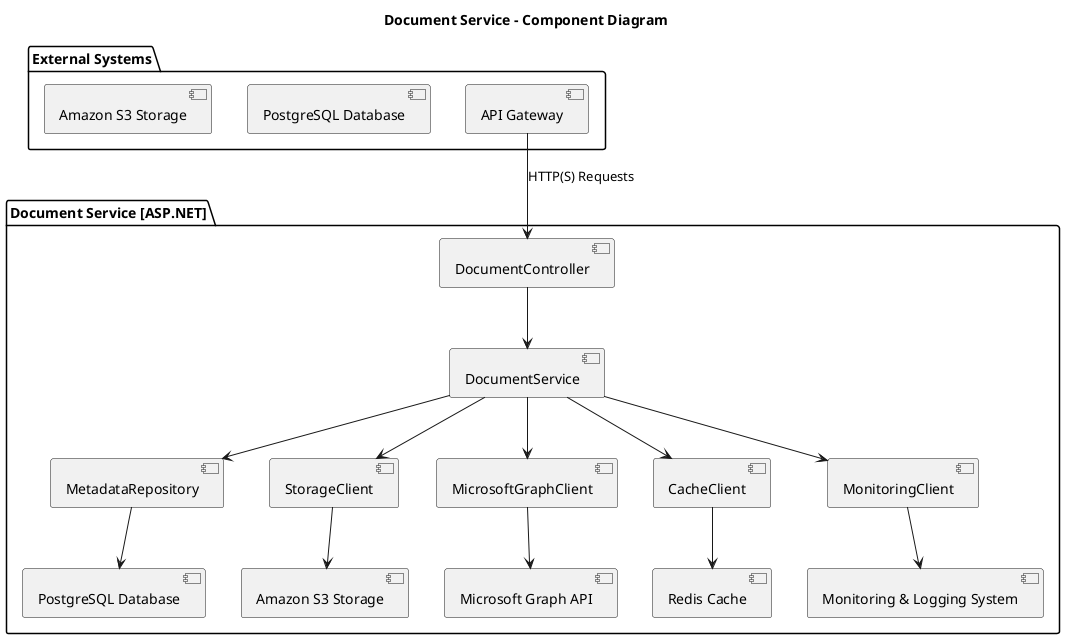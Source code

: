 @startuml
title Document Service - Component Diagram

package "Document Service [ASP.NET]" {

    [DocumentController] --> [DocumentService]

    [DocumentService] --> [MetadataRepository]
    [DocumentService] --> [StorageClient]
    [DocumentService] --> [MicrosoftGraphClient]
    [DocumentService] --> [CacheClient]
    [DocumentService] --> [MonitoringClient]

    [MetadataRepository] --> [PostgreSQL Database]
    [StorageClient] --> [Amazon S3 Storage]
    [MicrosoftGraphClient] --> [Microsoft Graph API]
    [CacheClient] --> [Redis Cache]
    [MonitoringClient] --> [Monitoring & Logging System]
}

package "External Systems" {
    [API Gateway]
    [PostgreSQL Database] as PG
    [Amazon S3 Storage] as S3
    [Microsoft Graph API]
    [Redis Cache]
    [Monitoring & Logging System]
}

[API Gateway] --> [DocumentController] : HTTP(S) Requests

@enduml